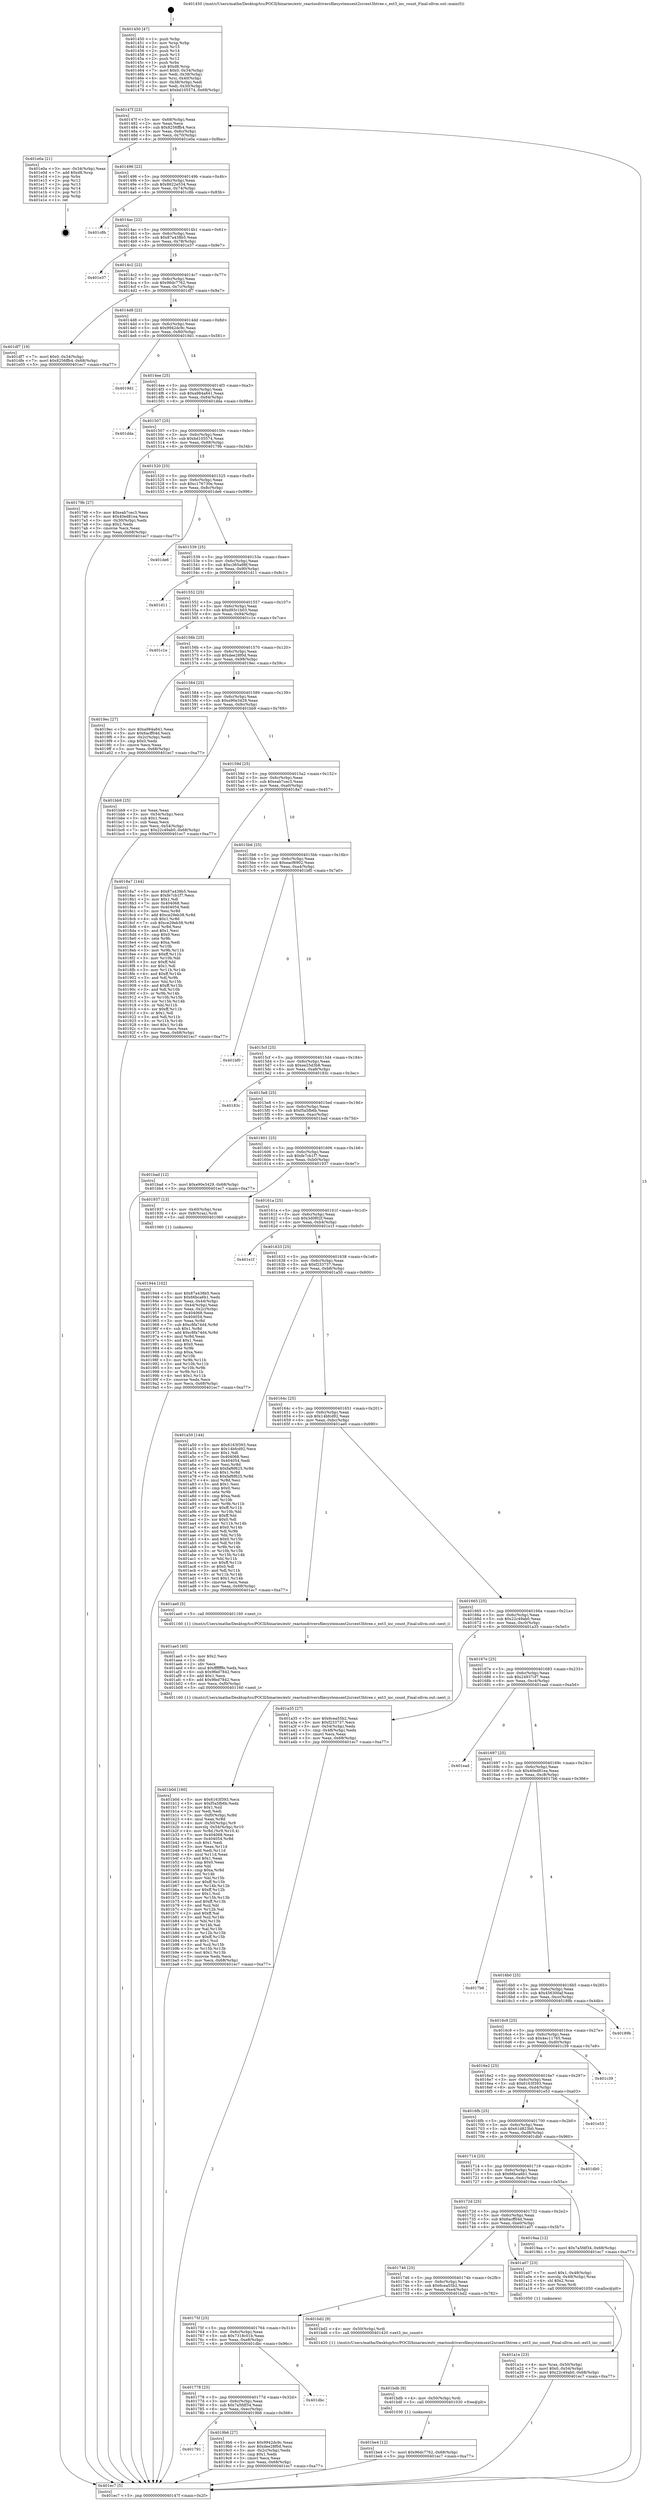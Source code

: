 digraph "0x401450" {
  label = "0x401450 (/mnt/c/Users/mathe/Desktop/tcc/POCII/binaries/extr_reactosdriversfilesystemsext2srcext3htree.c_ext3_inc_count_Final-ollvm.out::main(0))"
  labelloc = "t"
  node[shape=record]

  Entry [label="",width=0.3,height=0.3,shape=circle,fillcolor=black,style=filled]
  "0x40147f" [label="{
     0x40147f [23]\l
     | [instrs]\l
     &nbsp;&nbsp;0x40147f \<+3\>: mov -0x68(%rbp),%eax\l
     &nbsp;&nbsp;0x401482 \<+2\>: mov %eax,%ecx\l
     &nbsp;&nbsp;0x401484 \<+6\>: sub $0x8256ffb4,%ecx\l
     &nbsp;&nbsp;0x40148a \<+3\>: mov %eax,-0x6c(%rbp)\l
     &nbsp;&nbsp;0x40148d \<+3\>: mov %ecx,-0x70(%rbp)\l
     &nbsp;&nbsp;0x401490 \<+6\>: je 0000000000401e0a \<main+0x9ba\>\l
  }"]
  "0x401e0a" [label="{
     0x401e0a [21]\l
     | [instrs]\l
     &nbsp;&nbsp;0x401e0a \<+3\>: mov -0x34(%rbp),%eax\l
     &nbsp;&nbsp;0x401e0d \<+7\>: add $0xd8,%rsp\l
     &nbsp;&nbsp;0x401e14 \<+1\>: pop %rbx\l
     &nbsp;&nbsp;0x401e15 \<+2\>: pop %r12\l
     &nbsp;&nbsp;0x401e17 \<+2\>: pop %r13\l
     &nbsp;&nbsp;0x401e19 \<+2\>: pop %r14\l
     &nbsp;&nbsp;0x401e1b \<+2\>: pop %r15\l
     &nbsp;&nbsp;0x401e1d \<+1\>: pop %rbp\l
     &nbsp;&nbsp;0x401e1e \<+1\>: ret\l
  }"]
  "0x401496" [label="{
     0x401496 [22]\l
     | [instrs]\l
     &nbsp;&nbsp;0x401496 \<+5\>: jmp 000000000040149b \<main+0x4b\>\l
     &nbsp;&nbsp;0x40149b \<+3\>: mov -0x6c(%rbp),%eax\l
     &nbsp;&nbsp;0x40149e \<+5\>: sub $0x8622e534,%eax\l
     &nbsp;&nbsp;0x4014a3 \<+3\>: mov %eax,-0x74(%rbp)\l
     &nbsp;&nbsp;0x4014a6 \<+6\>: je 0000000000401c8b \<main+0x83b\>\l
  }"]
  Exit [label="",width=0.3,height=0.3,shape=circle,fillcolor=black,style=filled,peripheries=2]
  "0x401c8b" [label="{
     0x401c8b\l
  }", style=dashed]
  "0x4014ac" [label="{
     0x4014ac [22]\l
     | [instrs]\l
     &nbsp;&nbsp;0x4014ac \<+5\>: jmp 00000000004014b1 \<main+0x61\>\l
     &nbsp;&nbsp;0x4014b1 \<+3\>: mov -0x6c(%rbp),%eax\l
     &nbsp;&nbsp;0x4014b4 \<+5\>: sub $0x87a438b5,%eax\l
     &nbsp;&nbsp;0x4014b9 \<+3\>: mov %eax,-0x78(%rbp)\l
     &nbsp;&nbsp;0x4014bc \<+6\>: je 0000000000401e37 \<main+0x9e7\>\l
  }"]
  "0x401be4" [label="{
     0x401be4 [12]\l
     | [instrs]\l
     &nbsp;&nbsp;0x401be4 \<+7\>: movl $0x96dc7762,-0x68(%rbp)\l
     &nbsp;&nbsp;0x401beb \<+5\>: jmp 0000000000401ec7 \<main+0xa77\>\l
  }"]
  "0x401e37" [label="{
     0x401e37\l
  }", style=dashed]
  "0x4014c2" [label="{
     0x4014c2 [22]\l
     | [instrs]\l
     &nbsp;&nbsp;0x4014c2 \<+5\>: jmp 00000000004014c7 \<main+0x77\>\l
     &nbsp;&nbsp;0x4014c7 \<+3\>: mov -0x6c(%rbp),%eax\l
     &nbsp;&nbsp;0x4014ca \<+5\>: sub $0x96dc7762,%eax\l
     &nbsp;&nbsp;0x4014cf \<+3\>: mov %eax,-0x7c(%rbp)\l
     &nbsp;&nbsp;0x4014d2 \<+6\>: je 0000000000401df7 \<main+0x9a7\>\l
  }"]
  "0x401bdb" [label="{
     0x401bdb [9]\l
     | [instrs]\l
     &nbsp;&nbsp;0x401bdb \<+4\>: mov -0x50(%rbp),%rdi\l
     &nbsp;&nbsp;0x401bdf \<+5\>: call 0000000000401030 \<free@plt\>\l
     | [calls]\l
     &nbsp;&nbsp;0x401030 \{1\} (unknown)\l
  }"]
  "0x401df7" [label="{
     0x401df7 [19]\l
     | [instrs]\l
     &nbsp;&nbsp;0x401df7 \<+7\>: movl $0x0,-0x34(%rbp)\l
     &nbsp;&nbsp;0x401dfe \<+7\>: movl $0x8256ffb4,-0x68(%rbp)\l
     &nbsp;&nbsp;0x401e05 \<+5\>: jmp 0000000000401ec7 \<main+0xa77\>\l
  }"]
  "0x4014d8" [label="{
     0x4014d8 [22]\l
     | [instrs]\l
     &nbsp;&nbsp;0x4014d8 \<+5\>: jmp 00000000004014dd \<main+0x8d\>\l
     &nbsp;&nbsp;0x4014dd \<+3\>: mov -0x6c(%rbp),%eax\l
     &nbsp;&nbsp;0x4014e0 \<+5\>: sub $0x9942dc9c,%eax\l
     &nbsp;&nbsp;0x4014e5 \<+3\>: mov %eax,-0x80(%rbp)\l
     &nbsp;&nbsp;0x4014e8 \<+6\>: je 00000000004019d1 \<main+0x581\>\l
  }"]
  "0x401b0d" [label="{
     0x401b0d [160]\l
     | [instrs]\l
     &nbsp;&nbsp;0x401b0d \<+5\>: mov $0x6163f393,%ecx\l
     &nbsp;&nbsp;0x401b12 \<+5\>: mov $0xf5a5fb6b,%edx\l
     &nbsp;&nbsp;0x401b17 \<+3\>: mov $0x1,%sil\l
     &nbsp;&nbsp;0x401b1a \<+2\>: xor %edi,%edi\l
     &nbsp;&nbsp;0x401b1c \<+7\>: mov -0xf0(%rbp),%r8d\l
     &nbsp;&nbsp;0x401b23 \<+4\>: imul %eax,%r8d\l
     &nbsp;&nbsp;0x401b27 \<+4\>: mov -0x50(%rbp),%r9\l
     &nbsp;&nbsp;0x401b2b \<+4\>: movslq -0x54(%rbp),%r10\l
     &nbsp;&nbsp;0x401b2f \<+4\>: mov %r8d,(%r9,%r10,4)\l
     &nbsp;&nbsp;0x401b33 \<+7\>: mov 0x404068,%eax\l
     &nbsp;&nbsp;0x401b3a \<+8\>: mov 0x404054,%r8d\l
     &nbsp;&nbsp;0x401b42 \<+3\>: sub $0x1,%edi\l
     &nbsp;&nbsp;0x401b45 \<+3\>: mov %eax,%r11d\l
     &nbsp;&nbsp;0x401b48 \<+3\>: add %edi,%r11d\l
     &nbsp;&nbsp;0x401b4b \<+4\>: imul %r11d,%eax\l
     &nbsp;&nbsp;0x401b4f \<+3\>: and $0x1,%eax\l
     &nbsp;&nbsp;0x401b52 \<+3\>: cmp $0x0,%eax\l
     &nbsp;&nbsp;0x401b55 \<+3\>: sete %bl\l
     &nbsp;&nbsp;0x401b58 \<+4\>: cmp $0xa,%r8d\l
     &nbsp;&nbsp;0x401b5c \<+4\>: setl %r14b\l
     &nbsp;&nbsp;0x401b60 \<+3\>: mov %bl,%r15b\l
     &nbsp;&nbsp;0x401b63 \<+4\>: xor $0xff,%r15b\l
     &nbsp;&nbsp;0x401b67 \<+3\>: mov %r14b,%r12b\l
     &nbsp;&nbsp;0x401b6a \<+4\>: xor $0xff,%r12b\l
     &nbsp;&nbsp;0x401b6e \<+4\>: xor $0x1,%sil\l
     &nbsp;&nbsp;0x401b72 \<+3\>: mov %r15b,%r13b\l
     &nbsp;&nbsp;0x401b75 \<+4\>: and $0xff,%r13b\l
     &nbsp;&nbsp;0x401b79 \<+3\>: and %sil,%bl\l
     &nbsp;&nbsp;0x401b7c \<+3\>: mov %r12b,%al\l
     &nbsp;&nbsp;0x401b7f \<+2\>: and $0xff,%al\l
     &nbsp;&nbsp;0x401b81 \<+3\>: and %sil,%r14b\l
     &nbsp;&nbsp;0x401b84 \<+3\>: or %bl,%r13b\l
     &nbsp;&nbsp;0x401b87 \<+3\>: or %r14b,%al\l
     &nbsp;&nbsp;0x401b8a \<+3\>: xor %al,%r13b\l
     &nbsp;&nbsp;0x401b8d \<+3\>: or %r12b,%r15b\l
     &nbsp;&nbsp;0x401b90 \<+4\>: xor $0xff,%r15b\l
     &nbsp;&nbsp;0x401b94 \<+4\>: or $0x1,%sil\l
     &nbsp;&nbsp;0x401b98 \<+3\>: and %sil,%r15b\l
     &nbsp;&nbsp;0x401b9b \<+3\>: or %r15b,%r13b\l
     &nbsp;&nbsp;0x401b9e \<+4\>: test $0x1,%r13b\l
     &nbsp;&nbsp;0x401ba2 \<+3\>: cmovne %edx,%ecx\l
     &nbsp;&nbsp;0x401ba5 \<+3\>: mov %ecx,-0x68(%rbp)\l
     &nbsp;&nbsp;0x401ba8 \<+5\>: jmp 0000000000401ec7 \<main+0xa77\>\l
  }"]
  "0x4019d1" [label="{
     0x4019d1\l
  }", style=dashed]
  "0x4014ee" [label="{
     0x4014ee [25]\l
     | [instrs]\l
     &nbsp;&nbsp;0x4014ee \<+5\>: jmp 00000000004014f3 \<main+0xa3\>\l
     &nbsp;&nbsp;0x4014f3 \<+3\>: mov -0x6c(%rbp),%eax\l
     &nbsp;&nbsp;0x4014f6 \<+5\>: sub $0xa984a841,%eax\l
     &nbsp;&nbsp;0x4014fb \<+6\>: mov %eax,-0x84(%rbp)\l
     &nbsp;&nbsp;0x401501 \<+6\>: je 0000000000401dda \<main+0x98a\>\l
  }"]
  "0x401ae5" [label="{
     0x401ae5 [40]\l
     | [instrs]\l
     &nbsp;&nbsp;0x401ae5 \<+5\>: mov $0x2,%ecx\l
     &nbsp;&nbsp;0x401aea \<+1\>: cltd\l
     &nbsp;&nbsp;0x401aeb \<+2\>: idiv %ecx\l
     &nbsp;&nbsp;0x401aed \<+6\>: imul $0xfffffffe,%edx,%ecx\l
     &nbsp;&nbsp;0x401af3 \<+6\>: sub $0x9fed7842,%ecx\l
     &nbsp;&nbsp;0x401af9 \<+3\>: add $0x1,%ecx\l
     &nbsp;&nbsp;0x401afc \<+6\>: add $0x9fed7842,%ecx\l
     &nbsp;&nbsp;0x401b02 \<+6\>: mov %ecx,-0xf0(%rbp)\l
     &nbsp;&nbsp;0x401b08 \<+5\>: call 0000000000401160 \<next_i\>\l
     | [calls]\l
     &nbsp;&nbsp;0x401160 \{1\} (/mnt/c/Users/mathe/Desktop/tcc/POCII/binaries/extr_reactosdriversfilesystemsext2srcext3htree.c_ext3_inc_count_Final-ollvm.out::next_i)\l
  }"]
  "0x401dda" [label="{
     0x401dda\l
  }", style=dashed]
  "0x401507" [label="{
     0x401507 [25]\l
     | [instrs]\l
     &nbsp;&nbsp;0x401507 \<+5\>: jmp 000000000040150c \<main+0xbc\>\l
     &nbsp;&nbsp;0x40150c \<+3\>: mov -0x6c(%rbp),%eax\l
     &nbsp;&nbsp;0x40150f \<+5\>: sub $0xbd105574,%eax\l
     &nbsp;&nbsp;0x401514 \<+6\>: mov %eax,-0x88(%rbp)\l
     &nbsp;&nbsp;0x40151a \<+6\>: je 000000000040179b \<main+0x34b\>\l
  }"]
  "0x401a1e" [label="{
     0x401a1e [23]\l
     | [instrs]\l
     &nbsp;&nbsp;0x401a1e \<+4\>: mov %rax,-0x50(%rbp)\l
     &nbsp;&nbsp;0x401a22 \<+7\>: movl $0x0,-0x54(%rbp)\l
     &nbsp;&nbsp;0x401a29 \<+7\>: movl $0x22c49ab0,-0x68(%rbp)\l
     &nbsp;&nbsp;0x401a30 \<+5\>: jmp 0000000000401ec7 \<main+0xa77\>\l
  }"]
  "0x40179b" [label="{
     0x40179b [27]\l
     | [instrs]\l
     &nbsp;&nbsp;0x40179b \<+5\>: mov $0xeab7cec3,%eax\l
     &nbsp;&nbsp;0x4017a0 \<+5\>: mov $0x40ed81ea,%ecx\l
     &nbsp;&nbsp;0x4017a5 \<+3\>: mov -0x30(%rbp),%edx\l
     &nbsp;&nbsp;0x4017a8 \<+3\>: cmp $0x2,%edx\l
     &nbsp;&nbsp;0x4017ab \<+3\>: cmovne %ecx,%eax\l
     &nbsp;&nbsp;0x4017ae \<+3\>: mov %eax,-0x68(%rbp)\l
     &nbsp;&nbsp;0x4017b1 \<+5\>: jmp 0000000000401ec7 \<main+0xa77\>\l
  }"]
  "0x401520" [label="{
     0x401520 [25]\l
     | [instrs]\l
     &nbsp;&nbsp;0x401520 \<+5\>: jmp 0000000000401525 \<main+0xd5\>\l
     &nbsp;&nbsp;0x401525 \<+3\>: mov -0x6c(%rbp),%eax\l
     &nbsp;&nbsp;0x401528 \<+5\>: sub $0xc176730e,%eax\l
     &nbsp;&nbsp;0x40152d \<+6\>: mov %eax,-0x8c(%rbp)\l
     &nbsp;&nbsp;0x401533 \<+6\>: je 0000000000401de6 \<main+0x996\>\l
  }"]
  "0x401ec7" [label="{
     0x401ec7 [5]\l
     | [instrs]\l
     &nbsp;&nbsp;0x401ec7 \<+5\>: jmp 000000000040147f \<main+0x2f\>\l
  }"]
  "0x401450" [label="{
     0x401450 [47]\l
     | [instrs]\l
     &nbsp;&nbsp;0x401450 \<+1\>: push %rbp\l
     &nbsp;&nbsp;0x401451 \<+3\>: mov %rsp,%rbp\l
     &nbsp;&nbsp;0x401454 \<+2\>: push %r15\l
     &nbsp;&nbsp;0x401456 \<+2\>: push %r14\l
     &nbsp;&nbsp;0x401458 \<+2\>: push %r13\l
     &nbsp;&nbsp;0x40145a \<+2\>: push %r12\l
     &nbsp;&nbsp;0x40145c \<+1\>: push %rbx\l
     &nbsp;&nbsp;0x40145d \<+7\>: sub $0xd8,%rsp\l
     &nbsp;&nbsp;0x401464 \<+7\>: movl $0x0,-0x34(%rbp)\l
     &nbsp;&nbsp;0x40146b \<+3\>: mov %edi,-0x38(%rbp)\l
     &nbsp;&nbsp;0x40146e \<+4\>: mov %rsi,-0x40(%rbp)\l
     &nbsp;&nbsp;0x401472 \<+3\>: mov -0x38(%rbp),%edi\l
     &nbsp;&nbsp;0x401475 \<+3\>: mov %edi,-0x30(%rbp)\l
     &nbsp;&nbsp;0x401478 \<+7\>: movl $0xbd105574,-0x68(%rbp)\l
  }"]
  "0x401791" [label="{
     0x401791\l
  }", style=dashed]
  "0x401de6" [label="{
     0x401de6\l
  }", style=dashed]
  "0x401539" [label="{
     0x401539 [25]\l
     | [instrs]\l
     &nbsp;&nbsp;0x401539 \<+5\>: jmp 000000000040153e \<main+0xee\>\l
     &nbsp;&nbsp;0x40153e \<+3\>: mov -0x6c(%rbp),%eax\l
     &nbsp;&nbsp;0x401541 \<+5\>: sub $0xc365a98f,%eax\l
     &nbsp;&nbsp;0x401546 \<+6\>: mov %eax,-0x90(%rbp)\l
     &nbsp;&nbsp;0x40154c \<+6\>: je 0000000000401d11 \<main+0x8c1\>\l
  }"]
  "0x4019b6" [label="{
     0x4019b6 [27]\l
     | [instrs]\l
     &nbsp;&nbsp;0x4019b6 \<+5\>: mov $0x9942dc9c,%eax\l
     &nbsp;&nbsp;0x4019bb \<+5\>: mov $0xdee28f0d,%ecx\l
     &nbsp;&nbsp;0x4019c0 \<+3\>: mov -0x2c(%rbp),%edx\l
     &nbsp;&nbsp;0x4019c3 \<+3\>: cmp $0x1,%edx\l
     &nbsp;&nbsp;0x4019c6 \<+3\>: cmovl %ecx,%eax\l
     &nbsp;&nbsp;0x4019c9 \<+3\>: mov %eax,-0x68(%rbp)\l
     &nbsp;&nbsp;0x4019cc \<+5\>: jmp 0000000000401ec7 \<main+0xa77\>\l
  }"]
  "0x401d11" [label="{
     0x401d11\l
  }", style=dashed]
  "0x401552" [label="{
     0x401552 [25]\l
     | [instrs]\l
     &nbsp;&nbsp;0x401552 \<+5\>: jmp 0000000000401557 \<main+0x107\>\l
     &nbsp;&nbsp;0x401557 \<+3\>: mov -0x6c(%rbp),%eax\l
     &nbsp;&nbsp;0x40155a \<+5\>: sub $0xd93c1b03,%eax\l
     &nbsp;&nbsp;0x40155f \<+6\>: mov %eax,-0x94(%rbp)\l
     &nbsp;&nbsp;0x401565 \<+6\>: je 0000000000401c1e \<main+0x7ce\>\l
  }"]
  "0x401778" [label="{
     0x401778 [25]\l
     | [instrs]\l
     &nbsp;&nbsp;0x401778 \<+5\>: jmp 000000000040177d \<main+0x32d\>\l
     &nbsp;&nbsp;0x40177d \<+3\>: mov -0x6c(%rbp),%eax\l
     &nbsp;&nbsp;0x401780 \<+5\>: sub $0x7a5fdf34,%eax\l
     &nbsp;&nbsp;0x401785 \<+6\>: mov %eax,-0xec(%rbp)\l
     &nbsp;&nbsp;0x40178b \<+6\>: je 00000000004019b6 \<main+0x566\>\l
  }"]
  "0x401c1e" [label="{
     0x401c1e\l
  }", style=dashed]
  "0x40156b" [label="{
     0x40156b [25]\l
     | [instrs]\l
     &nbsp;&nbsp;0x40156b \<+5\>: jmp 0000000000401570 \<main+0x120\>\l
     &nbsp;&nbsp;0x401570 \<+3\>: mov -0x6c(%rbp),%eax\l
     &nbsp;&nbsp;0x401573 \<+5\>: sub $0xdee28f0d,%eax\l
     &nbsp;&nbsp;0x401578 \<+6\>: mov %eax,-0x98(%rbp)\l
     &nbsp;&nbsp;0x40157e \<+6\>: je 00000000004019ec \<main+0x59c\>\l
  }"]
  "0x401dbc" [label="{
     0x401dbc\l
  }", style=dashed]
  "0x4019ec" [label="{
     0x4019ec [27]\l
     | [instrs]\l
     &nbsp;&nbsp;0x4019ec \<+5\>: mov $0xa984a841,%eax\l
     &nbsp;&nbsp;0x4019f1 \<+5\>: mov $0x6acff04d,%ecx\l
     &nbsp;&nbsp;0x4019f6 \<+3\>: mov -0x2c(%rbp),%edx\l
     &nbsp;&nbsp;0x4019f9 \<+3\>: cmp $0x0,%edx\l
     &nbsp;&nbsp;0x4019fc \<+3\>: cmove %ecx,%eax\l
     &nbsp;&nbsp;0x4019ff \<+3\>: mov %eax,-0x68(%rbp)\l
     &nbsp;&nbsp;0x401a02 \<+5\>: jmp 0000000000401ec7 \<main+0xa77\>\l
  }"]
  "0x401584" [label="{
     0x401584 [25]\l
     | [instrs]\l
     &nbsp;&nbsp;0x401584 \<+5\>: jmp 0000000000401589 \<main+0x139\>\l
     &nbsp;&nbsp;0x401589 \<+3\>: mov -0x6c(%rbp),%eax\l
     &nbsp;&nbsp;0x40158c \<+5\>: sub $0xe90e3429,%eax\l
     &nbsp;&nbsp;0x401591 \<+6\>: mov %eax,-0x9c(%rbp)\l
     &nbsp;&nbsp;0x401597 \<+6\>: je 0000000000401bb9 \<main+0x769\>\l
  }"]
  "0x40175f" [label="{
     0x40175f [25]\l
     | [instrs]\l
     &nbsp;&nbsp;0x40175f \<+5\>: jmp 0000000000401764 \<main+0x314\>\l
     &nbsp;&nbsp;0x401764 \<+3\>: mov -0x6c(%rbp),%eax\l
     &nbsp;&nbsp;0x401767 \<+5\>: sub $0x7318c01b,%eax\l
     &nbsp;&nbsp;0x40176c \<+6\>: mov %eax,-0xe8(%rbp)\l
     &nbsp;&nbsp;0x401772 \<+6\>: je 0000000000401dbc \<main+0x96c\>\l
  }"]
  "0x401bb9" [label="{
     0x401bb9 [25]\l
     | [instrs]\l
     &nbsp;&nbsp;0x401bb9 \<+2\>: xor %eax,%eax\l
     &nbsp;&nbsp;0x401bbb \<+3\>: mov -0x54(%rbp),%ecx\l
     &nbsp;&nbsp;0x401bbe \<+3\>: sub $0x1,%eax\l
     &nbsp;&nbsp;0x401bc1 \<+2\>: sub %eax,%ecx\l
     &nbsp;&nbsp;0x401bc3 \<+3\>: mov %ecx,-0x54(%rbp)\l
     &nbsp;&nbsp;0x401bc6 \<+7\>: movl $0x22c49ab0,-0x68(%rbp)\l
     &nbsp;&nbsp;0x401bcd \<+5\>: jmp 0000000000401ec7 \<main+0xa77\>\l
  }"]
  "0x40159d" [label="{
     0x40159d [25]\l
     | [instrs]\l
     &nbsp;&nbsp;0x40159d \<+5\>: jmp 00000000004015a2 \<main+0x152\>\l
     &nbsp;&nbsp;0x4015a2 \<+3\>: mov -0x6c(%rbp),%eax\l
     &nbsp;&nbsp;0x4015a5 \<+5\>: sub $0xeab7cec3,%eax\l
     &nbsp;&nbsp;0x4015aa \<+6\>: mov %eax,-0xa0(%rbp)\l
     &nbsp;&nbsp;0x4015b0 \<+6\>: je 00000000004018a7 \<main+0x457\>\l
  }"]
  "0x401bd2" [label="{
     0x401bd2 [9]\l
     | [instrs]\l
     &nbsp;&nbsp;0x401bd2 \<+4\>: mov -0x50(%rbp),%rdi\l
     &nbsp;&nbsp;0x401bd6 \<+5\>: call 0000000000401420 \<ext3_inc_count\>\l
     | [calls]\l
     &nbsp;&nbsp;0x401420 \{1\} (/mnt/c/Users/mathe/Desktop/tcc/POCII/binaries/extr_reactosdriversfilesystemsext2srcext3htree.c_ext3_inc_count_Final-ollvm.out::ext3_inc_count)\l
  }"]
  "0x4018a7" [label="{
     0x4018a7 [144]\l
     | [instrs]\l
     &nbsp;&nbsp;0x4018a7 \<+5\>: mov $0x87a438b5,%eax\l
     &nbsp;&nbsp;0x4018ac \<+5\>: mov $0xfe7cb1f7,%ecx\l
     &nbsp;&nbsp;0x4018b1 \<+2\>: mov $0x1,%dl\l
     &nbsp;&nbsp;0x4018b3 \<+7\>: mov 0x404068,%esi\l
     &nbsp;&nbsp;0x4018ba \<+7\>: mov 0x404054,%edi\l
     &nbsp;&nbsp;0x4018c1 \<+3\>: mov %esi,%r8d\l
     &nbsp;&nbsp;0x4018c4 \<+7\>: add $0xce29eb38,%r8d\l
     &nbsp;&nbsp;0x4018cb \<+4\>: sub $0x1,%r8d\l
     &nbsp;&nbsp;0x4018cf \<+7\>: sub $0xce29eb38,%r8d\l
     &nbsp;&nbsp;0x4018d6 \<+4\>: imul %r8d,%esi\l
     &nbsp;&nbsp;0x4018da \<+3\>: and $0x1,%esi\l
     &nbsp;&nbsp;0x4018dd \<+3\>: cmp $0x0,%esi\l
     &nbsp;&nbsp;0x4018e0 \<+4\>: sete %r9b\l
     &nbsp;&nbsp;0x4018e4 \<+3\>: cmp $0xa,%edi\l
     &nbsp;&nbsp;0x4018e7 \<+4\>: setl %r10b\l
     &nbsp;&nbsp;0x4018eb \<+3\>: mov %r9b,%r11b\l
     &nbsp;&nbsp;0x4018ee \<+4\>: xor $0xff,%r11b\l
     &nbsp;&nbsp;0x4018f2 \<+3\>: mov %r10b,%bl\l
     &nbsp;&nbsp;0x4018f5 \<+3\>: xor $0xff,%bl\l
     &nbsp;&nbsp;0x4018f8 \<+3\>: xor $0x1,%dl\l
     &nbsp;&nbsp;0x4018fb \<+3\>: mov %r11b,%r14b\l
     &nbsp;&nbsp;0x4018fe \<+4\>: and $0xff,%r14b\l
     &nbsp;&nbsp;0x401902 \<+3\>: and %dl,%r9b\l
     &nbsp;&nbsp;0x401905 \<+3\>: mov %bl,%r15b\l
     &nbsp;&nbsp;0x401908 \<+4\>: and $0xff,%r15b\l
     &nbsp;&nbsp;0x40190c \<+3\>: and %dl,%r10b\l
     &nbsp;&nbsp;0x40190f \<+3\>: or %r9b,%r14b\l
     &nbsp;&nbsp;0x401912 \<+3\>: or %r10b,%r15b\l
     &nbsp;&nbsp;0x401915 \<+3\>: xor %r15b,%r14b\l
     &nbsp;&nbsp;0x401918 \<+3\>: or %bl,%r11b\l
     &nbsp;&nbsp;0x40191b \<+4\>: xor $0xff,%r11b\l
     &nbsp;&nbsp;0x40191f \<+3\>: or $0x1,%dl\l
     &nbsp;&nbsp;0x401922 \<+3\>: and %dl,%r11b\l
     &nbsp;&nbsp;0x401925 \<+3\>: or %r11b,%r14b\l
     &nbsp;&nbsp;0x401928 \<+4\>: test $0x1,%r14b\l
     &nbsp;&nbsp;0x40192c \<+3\>: cmovne %ecx,%eax\l
     &nbsp;&nbsp;0x40192f \<+3\>: mov %eax,-0x68(%rbp)\l
     &nbsp;&nbsp;0x401932 \<+5\>: jmp 0000000000401ec7 \<main+0xa77\>\l
  }"]
  "0x4015b6" [label="{
     0x4015b6 [25]\l
     | [instrs]\l
     &nbsp;&nbsp;0x4015b6 \<+5\>: jmp 00000000004015bb \<main+0x16b\>\l
     &nbsp;&nbsp;0x4015bb \<+3\>: mov -0x6c(%rbp),%eax\l
     &nbsp;&nbsp;0x4015be \<+5\>: sub $0xeacf6902,%eax\l
     &nbsp;&nbsp;0x4015c3 \<+6\>: mov %eax,-0xa4(%rbp)\l
     &nbsp;&nbsp;0x4015c9 \<+6\>: je 0000000000401bf0 \<main+0x7a0\>\l
  }"]
  "0x401746" [label="{
     0x401746 [25]\l
     | [instrs]\l
     &nbsp;&nbsp;0x401746 \<+5\>: jmp 000000000040174b \<main+0x2fb\>\l
     &nbsp;&nbsp;0x40174b \<+3\>: mov -0x6c(%rbp),%eax\l
     &nbsp;&nbsp;0x40174e \<+5\>: sub $0x6cea55b2,%eax\l
     &nbsp;&nbsp;0x401753 \<+6\>: mov %eax,-0xe4(%rbp)\l
     &nbsp;&nbsp;0x401759 \<+6\>: je 0000000000401bd2 \<main+0x782\>\l
  }"]
  "0x401bf0" [label="{
     0x401bf0\l
  }", style=dashed]
  "0x4015cf" [label="{
     0x4015cf [25]\l
     | [instrs]\l
     &nbsp;&nbsp;0x4015cf \<+5\>: jmp 00000000004015d4 \<main+0x184\>\l
     &nbsp;&nbsp;0x4015d4 \<+3\>: mov -0x6c(%rbp),%eax\l
     &nbsp;&nbsp;0x4015d7 \<+5\>: sub $0xee25d3b8,%eax\l
     &nbsp;&nbsp;0x4015dc \<+6\>: mov %eax,-0xa8(%rbp)\l
     &nbsp;&nbsp;0x4015e2 \<+6\>: je 000000000040183c \<main+0x3ec\>\l
  }"]
  "0x401a07" [label="{
     0x401a07 [23]\l
     | [instrs]\l
     &nbsp;&nbsp;0x401a07 \<+7\>: movl $0x1,-0x48(%rbp)\l
     &nbsp;&nbsp;0x401a0e \<+4\>: movslq -0x48(%rbp),%rax\l
     &nbsp;&nbsp;0x401a12 \<+4\>: shl $0x2,%rax\l
     &nbsp;&nbsp;0x401a16 \<+3\>: mov %rax,%rdi\l
     &nbsp;&nbsp;0x401a19 \<+5\>: call 0000000000401050 \<malloc@plt\>\l
     | [calls]\l
     &nbsp;&nbsp;0x401050 \{1\} (unknown)\l
  }"]
  "0x40183c" [label="{
     0x40183c\l
  }", style=dashed]
  "0x4015e8" [label="{
     0x4015e8 [25]\l
     | [instrs]\l
     &nbsp;&nbsp;0x4015e8 \<+5\>: jmp 00000000004015ed \<main+0x19d\>\l
     &nbsp;&nbsp;0x4015ed \<+3\>: mov -0x6c(%rbp),%eax\l
     &nbsp;&nbsp;0x4015f0 \<+5\>: sub $0xf5a5fb6b,%eax\l
     &nbsp;&nbsp;0x4015f5 \<+6\>: mov %eax,-0xac(%rbp)\l
     &nbsp;&nbsp;0x4015fb \<+6\>: je 0000000000401bad \<main+0x75d\>\l
  }"]
  "0x40172d" [label="{
     0x40172d [25]\l
     | [instrs]\l
     &nbsp;&nbsp;0x40172d \<+5\>: jmp 0000000000401732 \<main+0x2e2\>\l
     &nbsp;&nbsp;0x401732 \<+3\>: mov -0x6c(%rbp),%eax\l
     &nbsp;&nbsp;0x401735 \<+5\>: sub $0x6acff04d,%eax\l
     &nbsp;&nbsp;0x40173a \<+6\>: mov %eax,-0xe0(%rbp)\l
     &nbsp;&nbsp;0x401740 \<+6\>: je 0000000000401a07 \<main+0x5b7\>\l
  }"]
  "0x401bad" [label="{
     0x401bad [12]\l
     | [instrs]\l
     &nbsp;&nbsp;0x401bad \<+7\>: movl $0xe90e3429,-0x68(%rbp)\l
     &nbsp;&nbsp;0x401bb4 \<+5\>: jmp 0000000000401ec7 \<main+0xa77\>\l
  }"]
  "0x401601" [label="{
     0x401601 [25]\l
     | [instrs]\l
     &nbsp;&nbsp;0x401601 \<+5\>: jmp 0000000000401606 \<main+0x1b6\>\l
     &nbsp;&nbsp;0x401606 \<+3\>: mov -0x6c(%rbp),%eax\l
     &nbsp;&nbsp;0x401609 \<+5\>: sub $0xfe7cb1f7,%eax\l
     &nbsp;&nbsp;0x40160e \<+6\>: mov %eax,-0xb0(%rbp)\l
     &nbsp;&nbsp;0x401614 \<+6\>: je 0000000000401937 \<main+0x4e7\>\l
  }"]
  "0x4019aa" [label="{
     0x4019aa [12]\l
     | [instrs]\l
     &nbsp;&nbsp;0x4019aa \<+7\>: movl $0x7a5fdf34,-0x68(%rbp)\l
     &nbsp;&nbsp;0x4019b1 \<+5\>: jmp 0000000000401ec7 \<main+0xa77\>\l
  }"]
  "0x401937" [label="{
     0x401937 [13]\l
     | [instrs]\l
     &nbsp;&nbsp;0x401937 \<+4\>: mov -0x40(%rbp),%rax\l
     &nbsp;&nbsp;0x40193b \<+4\>: mov 0x8(%rax),%rdi\l
     &nbsp;&nbsp;0x40193f \<+5\>: call 0000000000401060 \<atoi@plt\>\l
     | [calls]\l
     &nbsp;&nbsp;0x401060 \{1\} (unknown)\l
  }"]
  "0x40161a" [label="{
     0x40161a [25]\l
     | [instrs]\l
     &nbsp;&nbsp;0x40161a \<+5\>: jmp 000000000040161f \<main+0x1cf\>\l
     &nbsp;&nbsp;0x40161f \<+3\>: mov -0x6c(%rbp),%eax\l
     &nbsp;&nbsp;0x401622 \<+5\>: sub $0x3d0f02f,%eax\l
     &nbsp;&nbsp;0x401627 \<+6\>: mov %eax,-0xb4(%rbp)\l
     &nbsp;&nbsp;0x40162d \<+6\>: je 0000000000401e1f \<main+0x9cf\>\l
  }"]
  "0x401944" [label="{
     0x401944 [102]\l
     | [instrs]\l
     &nbsp;&nbsp;0x401944 \<+5\>: mov $0x87a438b5,%ecx\l
     &nbsp;&nbsp;0x401949 \<+5\>: mov $0x66bca6b1,%edx\l
     &nbsp;&nbsp;0x40194e \<+3\>: mov %eax,-0x44(%rbp)\l
     &nbsp;&nbsp;0x401951 \<+3\>: mov -0x44(%rbp),%eax\l
     &nbsp;&nbsp;0x401954 \<+3\>: mov %eax,-0x2c(%rbp)\l
     &nbsp;&nbsp;0x401957 \<+7\>: mov 0x404068,%eax\l
     &nbsp;&nbsp;0x40195e \<+7\>: mov 0x404054,%esi\l
     &nbsp;&nbsp;0x401965 \<+3\>: mov %eax,%r8d\l
     &nbsp;&nbsp;0x401968 \<+7\>: sub $0xc8fa74d4,%r8d\l
     &nbsp;&nbsp;0x40196f \<+4\>: sub $0x1,%r8d\l
     &nbsp;&nbsp;0x401973 \<+7\>: add $0xc8fa74d4,%r8d\l
     &nbsp;&nbsp;0x40197a \<+4\>: imul %r8d,%eax\l
     &nbsp;&nbsp;0x40197e \<+3\>: and $0x1,%eax\l
     &nbsp;&nbsp;0x401981 \<+3\>: cmp $0x0,%eax\l
     &nbsp;&nbsp;0x401984 \<+4\>: sete %r9b\l
     &nbsp;&nbsp;0x401988 \<+3\>: cmp $0xa,%esi\l
     &nbsp;&nbsp;0x40198b \<+4\>: setl %r10b\l
     &nbsp;&nbsp;0x40198f \<+3\>: mov %r9b,%r11b\l
     &nbsp;&nbsp;0x401992 \<+3\>: and %r10b,%r11b\l
     &nbsp;&nbsp;0x401995 \<+3\>: xor %r10b,%r9b\l
     &nbsp;&nbsp;0x401998 \<+3\>: or %r9b,%r11b\l
     &nbsp;&nbsp;0x40199b \<+4\>: test $0x1,%r11b\l
     &nbsp;&nbsp;0x40199f \<+3\>: cmovne %edx,%ecx\l
     &nbsp;&nbsp;0x4019a2 \<+3\>: mov %ecx,-0x68(%rbp)\l
     &nbsp;&nbsp;0x4019a5 \<+5\>: jmp 0000000000401ec7 \<main+0xa77\>\l
  }"]
  "0x401714" [label="{
     0x401714 [25]\l
     | [instrs]\l
     &nbsp;&nbsp;0x401714 \<+5\>: jmp 0000000000401719 \<main+0x2c9\>\l
     &nbsp;&nbsp;0x401719 \<+3\>: mov -0x6c(%rbp),%eax\l
     &nbsp;&nbsp;0x40171c \<+5\>: sub $0x66bca6b1,%eax\l
     &nbsp;&nbsp;0x401721 \<+6\>: mov %eax,-0xdc(%rbp)\l
     &nbsp;&nbsp;0x401727 \<+6\>: je 00000000004019aa \<main+0x55a\>\l
  }"]
  "0x401e1f" [label="{
     0x401e1f\l
  }", style=dashed]
  "0x401633" [label="{
     0x401633 [25]\l
     | [instrs]\l
     &nbsp;&nbsp;0x401633 \<+5\>: jmp 0000000000401638 \<main+0x1e8\>\l
     &nbsp;&nbsp;0x401638 \<+3\>: mov -0x6c(%rbp),%eax\l
     &nbsp;&nbsp;0x40163b \<+5\>: sub $0xf233737,%eax\l
     &nbsp;&nbsp;0x401640 \<+6\>: mov %eax,-0xb8(%rbp)\l
     &nbsp;&nbsp;0x401646 \<+6\>: je 0000000000401a50 \<main+0x600\>\l
  }"]
  "0x401db0" [label="{
     0x401db0\l
  }", style=dashed]
  "0x401a50" [label="{
     0x401a50 [144]\l
     | [instrs]\l
     &nbsp;&nbsp;0x401a50 \<+5\>: mov $0x6163f393,%eax\l
     &nbsp;&nbsp;0x401a55 \<+5\>: mov $0x14bfcd92,%ecx\l
     &nbsp;&nbsp;0x401a5a \<+2\>: mov $0x1,%dl\l
     &nbsp;&nbsp;0x401a5c \<+7\>: mov 0x404068,%esi\l
     &nbsp;&nbsp;0x401a63 \<+7\>: mov 0x404054,%edi\l
     &nbsp;&nbsp;0x401a6a \<+3\>: mov %esi,%r8d\l
     &nbsp;&nbsp;0x401a6d \<+7\>: add $0xfaf6f625,%r8d\l
     &nbsp;&nbsp;0x401a74 \<+4\>: sub $0x1,%r8d\l
     &nbsp;&nbsp;0x401a78 \<+7\>: sub $0xfaf6f625,%r8d\l
     &nbsp;&nbsp;0x401a7f \<+4\>: imul %r8d,%esi\l
     &nbsp;&nbsp;0x401a83 \<+3\>: and $0x1,%esi\l
     &nbsp;&nbsp;0x401a86 \<+3\>: cmp $0x0,%esi\l
     &nbsp;&nbsp;0x401a89 \<+4\>: sete %r9b\l
     &nbsp;&nbsp;0x401a8d \<+3\>: cmp $0xa,%edi\l
     &nbsp;&nbsp;0x401a90 \<+4\>: setl %r10b\l
     &nbsp;&nbsp;0x401a94 \<+3\>: mov %r9b,%r11b\l
     &nbsp;&nbsp;0x401a97 \<+4\>: xor $0xff,%r11b\l
     &nbsp;&nbsp;0x401a9b \<+3\>: mov %r10b,%bl\l
     &nbsp;&nbsp;0x401a9e \<+3\>: xor $0xff,%bl\l
     &nbsp;&nbsp;0x401aa1 \<+3\>: xor $0x0,%dl\l
     &nbsp;&nbsp;0x401aa4 \<+3\>: mov %r11b,%r14b\l
     &nbsp;&nbsp;0x401aa7 \<+4\>: and $0x0,%r14b\l
     &nbsp;&nbsp;0x401aab \<+3\>: and %dl,%r9b\l
     &nbsp;&nbsp;0x401aae \<+3\>: mov %bl,%r15b\l
     &nbsp;&nbsp;0x401ab1 \<+4\>: and $0x0,%r15b\l
     &nbsp;&nbsp;0x401ab5 \<+3\>: and %dl,%r10b\l
     &nbsp;&nbsp;0x401ab8 \<+3\>: or %r9b,%r14b\l
     &nbsp;&nbsp;0x401abb \<+3\>: or %r10b,%r15b\l
     &nbsp;&nbsp;0x401abe \<+3\>: xor %r15b,%r14b\l
     &nbsp;&nbsp;0x401ac1 \<+3\>: or %bl,%r11b\l
     &nbsp;&nbsp;0x401ac4 \<+4\>: xor $0xff,%r11b\l
     &nbsp;&nbsp;0x401ac8 \<+3\>: or $0x0,%dl\l
     &nbsp;&nbsp;0x401acb \<+3\>: and %dl,%r11b\l
     &nbsp;&nbsp;0x401ace \<+3\>: or %r11b,%r14b\l
     &nbsp;&nbsp;0x401ad1 \<+4\>: test $0x1,%r14b\l
     &nbsp;&nbsp;0x401ad5 \<+3\>: cmovne %ecx,%eax\l
     &nbsp;&nbsp;0x401ad8 \<+3\>: mov %eax,-0x68(%rbp)\l
     &nbsp;&nbsp;0x401adb \<+5\>: jmp 0000000000401ec7 \<main+0xa77\>\l
  }"]
  "0x40164c" [label="{
     0x40164c [25]\l
     | [instrs]\l
     &nbsp;&nbsp;0x40164c \<+5\>: jmp 0000000000401651 \<main+0x201\>\l
     &nbsp;&nbsp;0x401651 \<+3\>: mov -0x6c(%rbp),%eax\l
     &nbsp;&nbsp;0x401654 \<+5\>: sub $0x14bfcd92,%eax\l
     &nbsp;&nbsp;0x401659 \<+6\>: mov %eax,-0xbc(%rbp)\l
     &nbsp;&nbsp;0x40165f \<+6\>: je 0000000000401ae0 \<main+0x690\>\l
  }"]
  "0x4016fb" [label="{
     0x4016fb [25]\l
     | [instrs]\l
     &nbsp;&nbsp;0x4016fb \<+5\>: jmp 0000000000401700 \<main+0x2b0\>\l
     &nbsp;&nbsp;0x401700 \<+3\>: mov -0x6c(%rbp),%eax\l
     &nbsp;&nbsp;0x401703 \<+5\>: sub $0x61d823b0,%eax\l
     &nbsp;&nbsp;0x401708 \<+6\>: mov %eax,-0xd8(%rbp)\l
     &nbsp;&nbsp;0x40170e \<+6\>: je 0000000000401db0 \<main+0x960\>\l
  }"]
  "0x401ae0" [label="{
     0x401ae0 [5]\l
     | [instrs]\l
     &nbsp;&nbsp;0x401ae0 \<+5\>: call 0000000000401160 \<next_i\>\l
     | [calls]\l
     &nbsp;&nbsp;0x401160 \{1\} (/mnt/c/Users/mathe/Desktop/tcc/POCII/binaries/extr_reactosdriversfilesystemsext2srcext3htree.c_ext3_inc_count_Final-ollvm.out::next_i)\l
  }"]
  "0x401665" [label="{
     0x401665 [25]\l
     | [instrs]\l
     &nbsp;&nbsp;0x401665 \<+5\>: jmp 000000000040166a \<main+0x21a\>\l
     &nbsp;&nbsp;0x40166a \<+3\>: mov -0x6c(%rbp),%eax\l
     &nbsp;&nbsp;0x40166d \<+5\>: sub $0x22c49ab0,%eax\l
     &nbsp;&nbsp;0x401672 \<+6\>: mov %eax,-0xc0(%rbp)\l
     &nbsp;&nbsp;0x401678 \<+6\>: je 0000000000401a35 \<main+0x5e5\>\l
  }"]
  "0x401e53" [label="{
     0x401e53\l
  }", style=dashed]
  "0x401a35" [label="{
     0x401a35 [27]\l
     | [instrs]\l
     &nbsp;&nbsp;0x401a35 \<+5\>: mov $0x6cea55b2,%eax\l
     &nbsp;&nbsp;0x401a3a \<+5\>: mov $0xf233737,%ecx\l
     &nbsp;&nbsp;0x401a3f \<+3\>: mov -0x54(%rbp),%edx\l
     &nbsp;&nbsp;0x401a42 \<+3\>: cmp -0x48(%rbp),%edx\l
     &nbsp;&nbsp;0x401a45 \<+3\>: cmovl %ecx,%eax\l
     &nbsp;&nbsp;0x401a48 \<+3\>: mov %eax,-0x68(%rbp)\l
     &nbsp;&nbsp;0x401a4b \<+5\>: jmp 0000000000401ec7 \<main+0xa77\>\l
  }"]
  "0x40167e" [label="{
     0x40167e [25]\l
     | [instrs]\l
     &nbsp;&nbsp;0x40167e \<+5\>: jmp 0000000000401683 \<main+0x233\>\l
     &nbsp;&nbsp;0x401683 \<+3\>: mov -0x6c(%rbp),%eax\l
     &nbsp;&nbsp;0x401686 \<+5\>: sub $0x24937cf7,%eax\l
     &nbsp;&nbsp;0x40168b \<+6\>: mov %eax,-0xc4(%rbp)\l
     &nbsp;&nbsp;0x401691 \<+6\>: je 0000000000401ead \<main+0xa5d\>\l
  }"]
  "0x4016e2" [label="{
     0x4016e2 [25]\l
     | [instrs]\l
     &nbsp;&nbsp;0x4016e2 \<+5\>: jmp 00000000004016e7 \<main+0x297\>\l
     &nbsp;&nbsp;0x4016e7 \<+3\>: mov -0x6c(%rbp),%eax\l
     &nbsp;&nbsp;0x4016ea \<+5\>: sub $0x6163f393,%eax\l
     &nbsp;&nbsp;0x4016ef \<+6\>: mov %eax,-0xd4(%rbp)\l
     &nbsp;&nbsp;0x4016f5 \<+6\>: je 0000000000401e53 \<main+0xa03\>\l
  }"]
  "0x401ead" [label="{
     0x401ead\l
  }", style=dashed]
  "0x401697" [label="{
     0x401697 [25]\l
     | [instrs]\l
     &nbsp;&nbsp;0x401697 \<+5\>: jmp 000000000040169c \<main+0x24c\>\l
     &nbsp;&nbsp;0x40169c \<+3\>: mov -0x6c(%rbp),%eax\l
     &nbsp;&nbsp;0x40169f \<+5\>: sub $0x40ed81ea,%eax\l
     &nbsp;&nbsp;0x4016a4 \<+6\>: mov %eax,-0xc8(%rbp)\l
     &nbsp;&nbsp;0x4016aa \<+6\>: je 00000000004017b6 \<main+0x366\>\l
  }"]
  "0x401c39" [label="{
     0x401c39\l
  }", style=dashed]
  "0x4017b6" [label="{
     0x4017b6\l
  }", style=dashed]
  "0x4016b0" [label="{
     0x4016b0 [25]\l
     | [instrs]\l
     &nbsp;&nbsp;0x4016b0 \<+5\>: jmp 00000000004016b5 \<main+0x265\>\l
     &nbsp;&nbsp;0x4016b5 \<+3\>: mov -0x6c(%rbp),%eax\l
     &nbsp;&nbsp;0x4016b8 \<+5\>: sub $0x456300af,%eax\l
     &nbsp;&nbsp;0x4016bd \<+6\>: mov %eax,-0xcc(%rbp)\l
     &nbsp;&nbsp;0x4016c3 \<+6\>: je 000000000040189b \<main+0x44b\>\l
  }"]
  "0x4016c9" [label="{
     0x4016c9 [25]\l
     | [instrs]\l
     &nbsp;&nbsp;0x4016c9 \<+5\>: jmp 00000000004016ce \<main+0x27e\>\l
     &nbsp;&nbsp;0x4016ce \<+3\>: mov -0x6c(%rbp),%eax\l
     &nbsp;&nbsp;0x4016d1 \<+5\>: sub $0x4ec11765,%eax\l
     &nbsp;&nbsp;0x4016d6 \<+6\>: mov %eax,-0xd0(%rbp)\l
     &nbsp;&nbsp;0x4016dc \<+6\>: je 0000000000401c39 \<main+0x7e9\>\l
  }"]
  "0x40189b" [label="{
     0x40189b\l
  }", style=dashed]
  Entry -> "0x401450" [label=" 1"]
  "0x40147f" -> "0x401e0a" [label=" 1"]
  "0x40147f" -> "0x401496" [label=" 15"]
  "0x401e0a" -> Exit [label=" 1"]
  "0x401496" -> "0x401c8b" [label=" 0"]
  "0x401496" -> "0x4014ac" [label=" 15"]
  "0x401df7" -> "0x401ec7" [label=" 1"]
  "0x4014ac" -> "0x401e37" [label=" 0"]
  "0x4014ac" -> "0x4014c2" [label=" 15"]
  "0x401be4" -> "0x401ec7" [label=" 1"]
  "0x4014c2" -> "0x401df7" [label=" 1"]
  "0x4014c2" -> "0x4014d8" [label=" 14"]
  "0x401bdb" -> "0x401be4" [label=" 1"]
  "0x4014d8" -> "0x4019d1" [label=" 0"]
  "0x4014d8" -> "0x4014ee" [label=" 14"]
  "0x401bd2" -> "0x401bdb" [label=" 1"]
  "0x4014ee" -> "0x401dda" [label=" 0"]
  "0x4014ee" -> "0x401507" [label=" 14"]
  "0x401bb9" -> "0x401ec7" [label=" 1"]
  "0x401507" -> "0x40179b" [label=" 1"]
  "0x401507" -> "0x401520" [label=" 13"]
  "0x40179b" -> "0x401ec7" [label=" 1"]
  "0x401450" -> "0x40147f" [label=" 1"]
  "0x401ec7" -> "0x40147f" [label=" 15"]
  "0x401bad" -> "0x401ec7" [label=" 1"]
  "0x401520" -> "0x401de6" [label=" 0"]
  "0x401520" -> "0x401539" [label=" 13"]
  "0x401b0d" -> "0x401ec7" [label=" 1"]
  "0x401539" -> "0x401d11" [label=" 0"]
  "0x401539" -> "0x401552" [label=" 13"]
  "0x401ae5" -> "0x401b0d" [label=" 1"]
  "0x401552" -> "0x401c1e" [label=" 0"]
  "0x401552" -> "0x40156b" [label=" 13"]
  "0x401a50" -> "0x401ec7" [label=" 1"]
  "0x40156b" -> "0x4019ec" [label=" 1"]
  "0x40156b" -> "0x401584" [label=" 12"]
  "0x401a35" -> "0x401ec7" [label=" 2"]
  "0x401584" -> "0x401bb9" [label=" 1"]
  "0x401584" -> "0x40159d" [label=" 11"]
  "0x401a07" -> "0x401a1e" [label=" 1"]
  "0x40159d" -> "0x4018a7" [label=" 1"]
  "0x40159d" -> "0x4015b6" [label=" 10"]
  "0x4018a7" -> "0x401ec7" [label=" 1"]
  "0x4019ec" -> "0x401ec7" [label=" 1"]
  "0x4015b6" -> "0x401bf0" [label=" 0"]
  "0x4015b6" -> "0x4015cf" [label=" 10"]
  "0x401778" -> "0x401791" [label=" 0"]
  "0x4015cf" -> "0x40183c" [label=" 0"]
  "0x4015cf" -> "0x4015e8" [label=" 10"]
  "0x401778" -> "0x4019b6" [label=" 1"]
  "0x4015e8" -> "0x401bad" [label=" 1"]
  "0x4015e8" -> "0x401601" [label=" 9"]
  "0x40175f" -> "0x401778" [label=" 1"]
  "0x401601" -> "0x401937" [label=" 1"]
  "0x401601" -> "0x40161a" [label=" 8"]
  "0x401937" -> "0x401944" [label=" 1"]
  "0x401944" -> "0x401ec7" [label=" 1"]
  "0x40175f" -> "0x401dbc" [label=" 0"]
  "0x40161a" -> "0x401e1f" [label=" 0"]
  "0x40161a" -> "0x401633" [label=" 8"]
  "0x401746" -> "0x40175f" [label=" 1"]
  "0x401633" -> "0x401a50" [label=" 1"]
  "0x401633" -> "0x40164c" [label=" 7"]
  "0x401746" -> "0x401bd2" [label=" 1"]
  "0x40164c" -> "0x401ae0" [label=" 1"]
  "0x40164c" -> "0x401665" [label=" 6"]
  "0x40172d" -> "0x401746" [label=" 2"]
  "0x401665" -> "0x401a35" [label=" 2"]
  "0x401665" -> "0x40167e" [label=" 4"]
  "0x40172d" -> "0x401a07" [label=" 1"]
  "0x40167e" -> "0x401ead" [label=" 0"]
  "0x40167e" -> "0x401697" [label=" 4"]
  "0x4019aa" -> "0x401ec7" [label=" 1"]
  "0x401697" -> "0x4017b6" [label=" 0"]
  "0x401697" -> "0x4016b0" [label=" 4"]
  "0x401714" -> "0x40172d" [label=" 3"]
  "0x4016b0" -> "0x40189b" [label=" 0"]
  "0x4016b0" -> "0x4016c9" [label=" 4"]
  "0x401714" -> "0x4019aa" [label=" 1"]
  "0x4016c9" -> "0x401c39" [label=" 0"]
  "0x4016c9" -> "0x4016e2" [label=" 4"]
  "0x401ae0" -> "0x401ae5" [label=" 1"]
  "0x4016e2" -> "0x401e53" [label=" 0"]
  "0x4016e2" -> "0x4016fb" [label=" 4"]
  "0x4019b6" -> "0x401ec7" [label=" 1"]
  "0x4016fb" -> "0x401db0" [label=" 0"]
  "0x4016fb" -> "0x401714" [label=" 4"]
  "0x401a1e" -> "0x401ec7" [label=" 1"]
}
